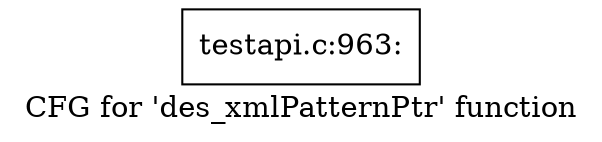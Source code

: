 digraph "CFG for 'des_xmlPatternPtr' function" {
	label="CFG for 'des_xmlPatternPtr' function";

	Node0x49b2ee0 [shape=record,label="{testapi.c:963:}"];
}
